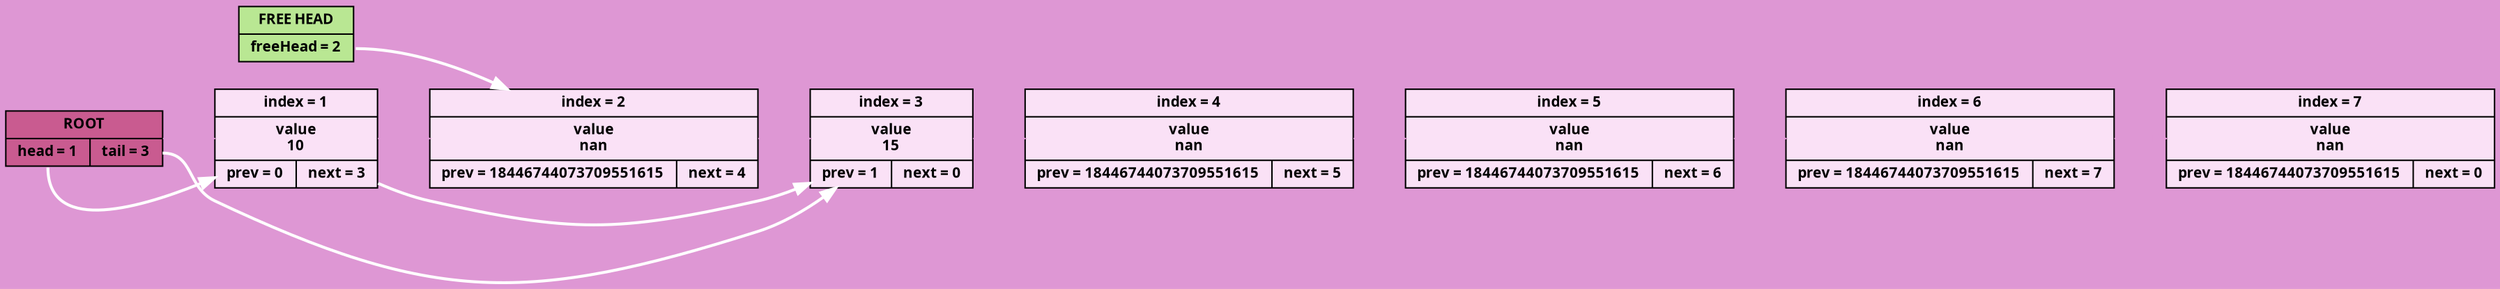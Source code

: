 digraph
{
rankdir = LR;
node[shape = record, color = "#000000", fontname = "Fira Code Bold", fontsize = 10];
bgcolor = "#de97d4";
ROOT[style = "filled", fillcolor = "#c95b90", label = "ROOT|{<head>head = 1|<tail>tail = 3}"];
FREE_HEAD[style = "filled", fillcolor = "#b9e793", label = "FREE HEAD|<freeHead>freeHead = 2"];
CELL_1[style = "filled", fillcolor = "#fae1f6", label = "index = 1|value\n10|{prev = 0|next = 3}"];
CELL_2[style = "filled", fillcolor = "#fae1f6", label = "index = 2|value\nnan|{prev = 18446744073709551615|next = 4}"];
CELL_3[style = "filled", fillcolor = "#fae1f6", label = "index = 3|value\n15|{prev = 1|next = 0}"];
CELL_4[style = "filled", fillcolor = "#fae1f6", label = "index = 4|value\nnan|{prev = 18446744073709551615|next = 5}"];
CELL_5[style = "filled", fillcolor = "#fae1f6", label = "index = 5|value\nnan|{prev = 18446744073709551615|next = 6}"];
CELL_6[style = "filled", fillcolor = "#fae1f6", label = "index = 6|value\nnan|{prev = 18446744073709551615|next = 7}"];
CELL_7[style = "filled", fillcolor = "#fae1f6", label = "index = 7|value\nnan|{prev = 18446744073709551615|next = 0}"];
ROOT->CELL_1->CELL_2->CELL_3->CELL_4->CELL_5->CELL_6->CELL_7 [weight = 1000000000, color = "#de97d4"];
ROOT:head->CELL_1 [style = "bold", color = white];
ROOT:tail->CELL_3 [style = "bold", color = white];
CELL_1->CELL_3[style = "bold", color = white];
FREE_HEAD:freeHead->CELL_2[style = "bold", color = white];
}
